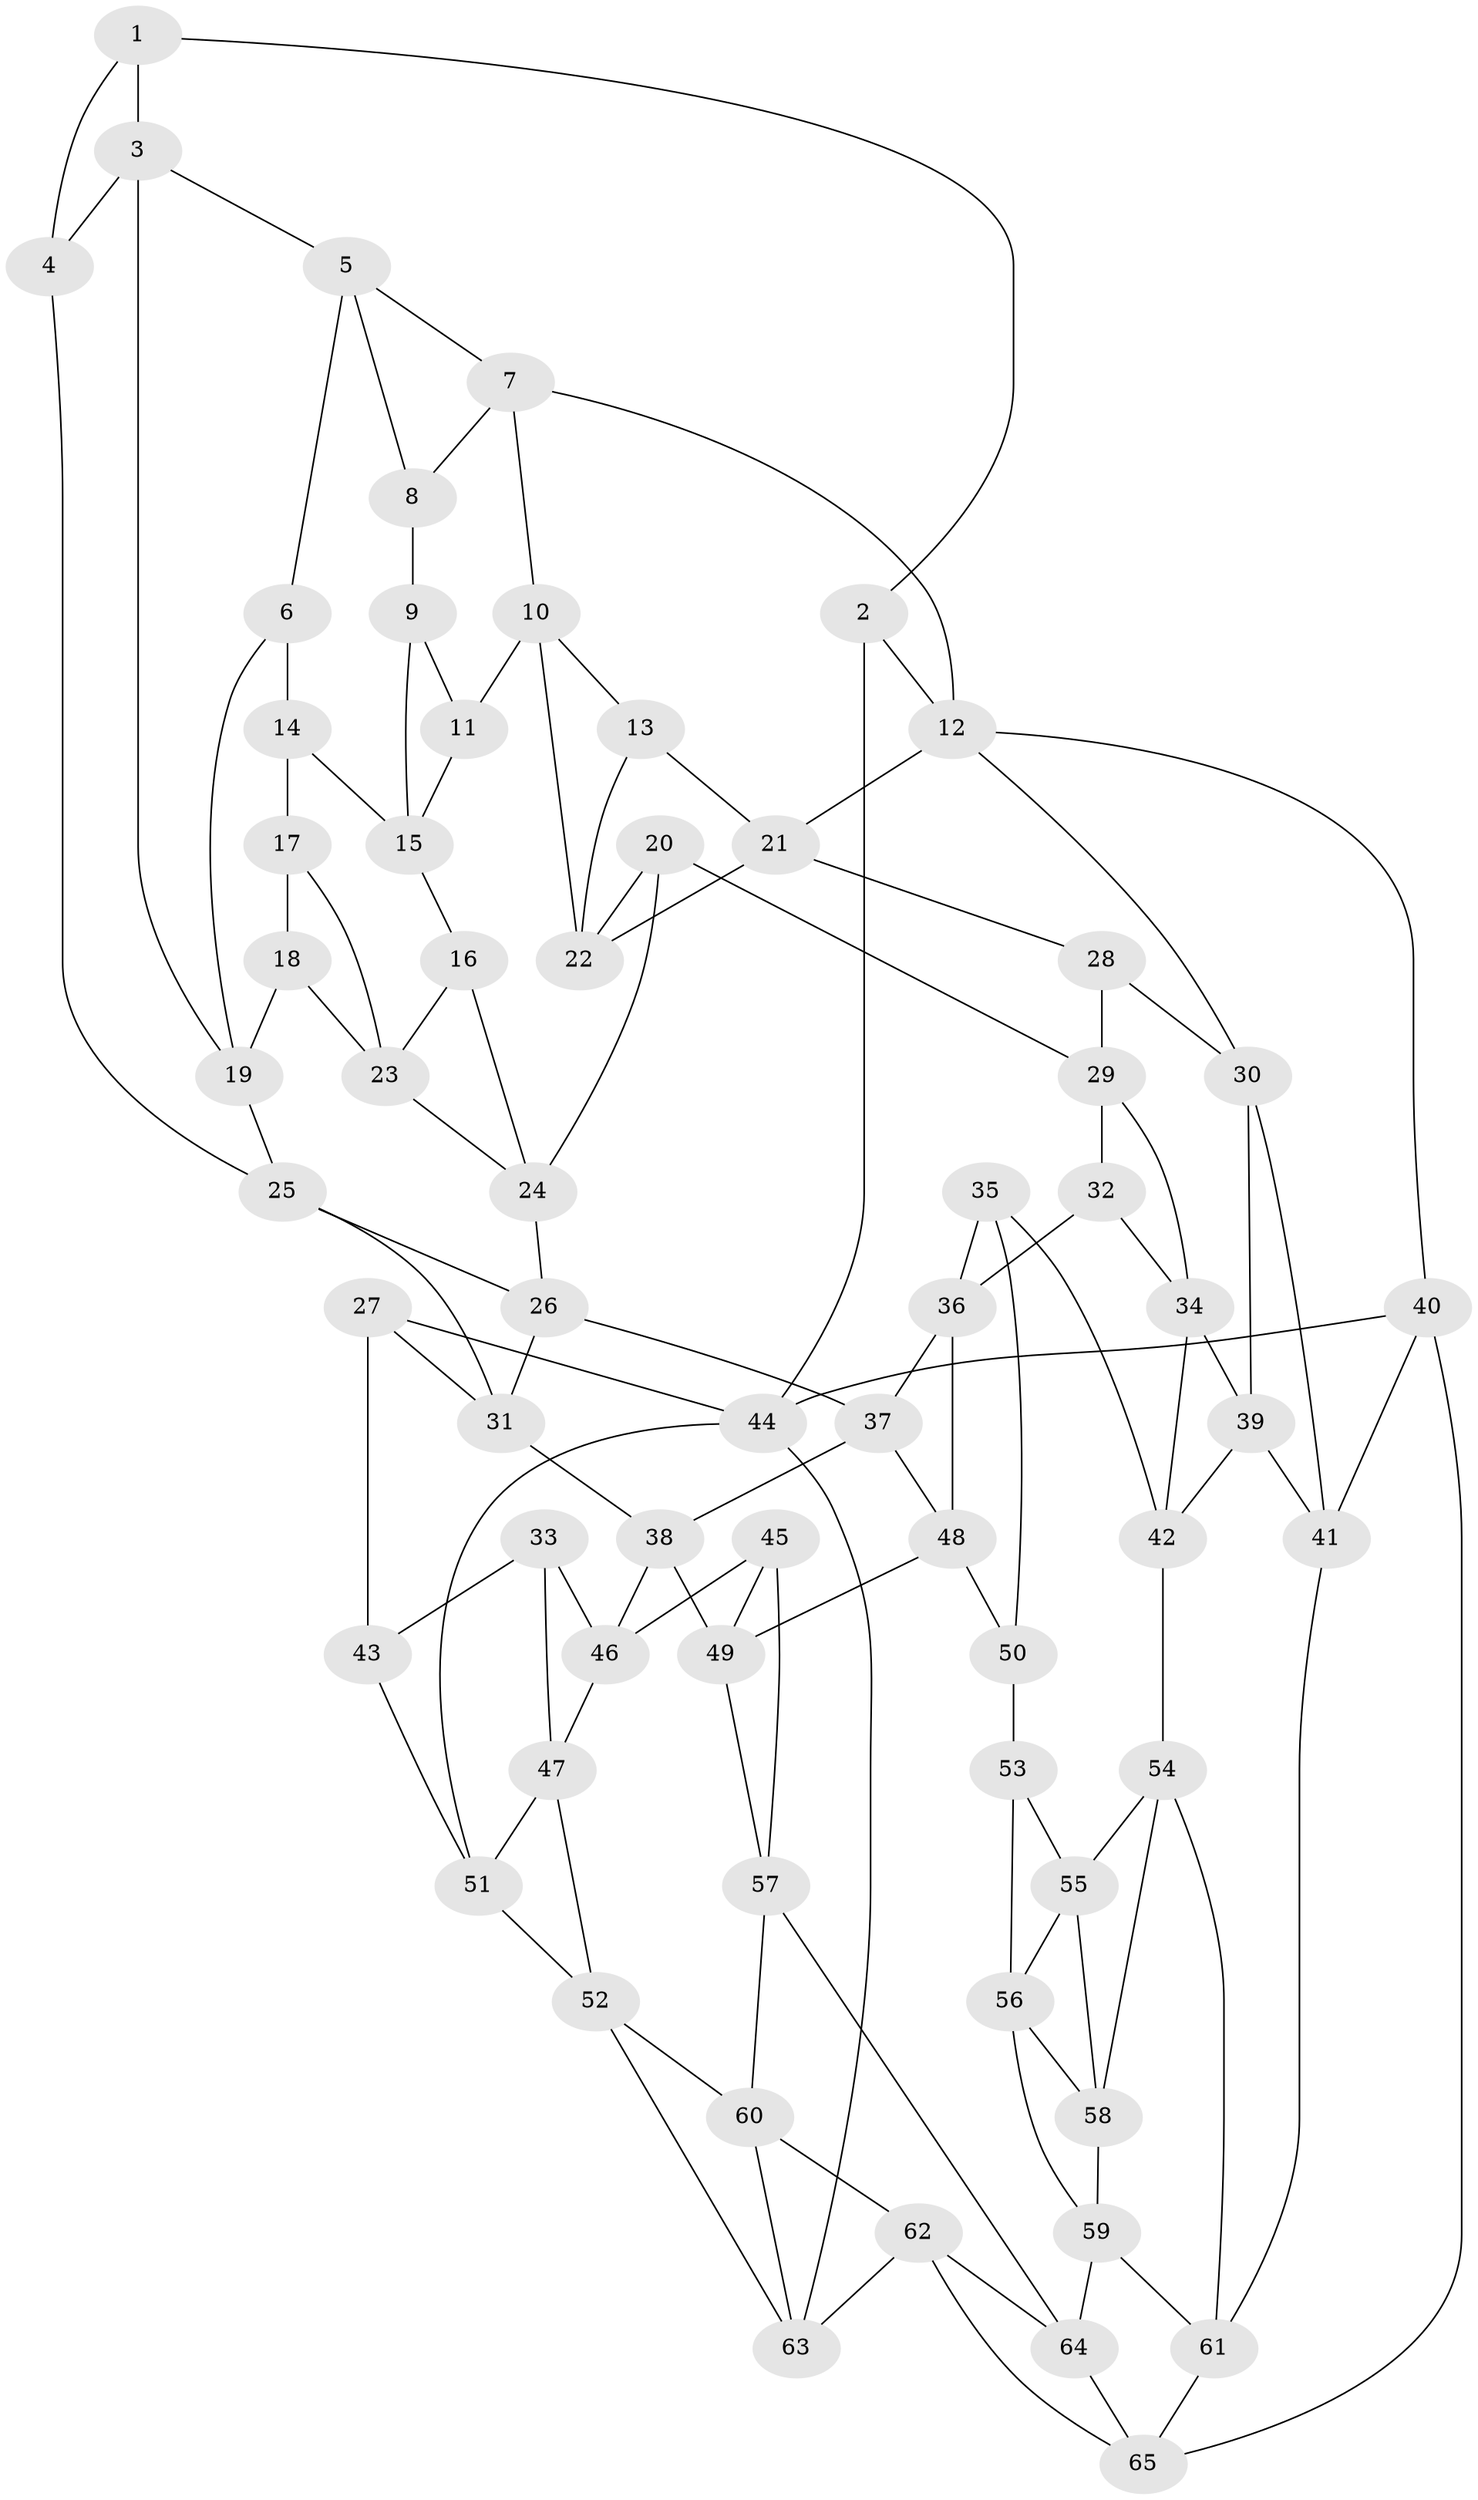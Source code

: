 // original degree distribution, {3: 0.023255813953488372, 4: 0.1937984496124031, 6: 0.18604651162790697, 5: 0.5968992248062015}
// Generated by graph-tools (version 1.1) at 2025/03/03/09/25 03:03:16]
// undirected, 65 vertices, 120 edges
graph export_dot {
graph [start="1"]
  node [color=gray90,style=filled];
  1;
  2;
  3;
  4;
  5;
  6;
  7;
  8;
  9;
  10;
  11;
  12;
  13;
  14;
  15;
  16;
  17;
  18;
  19;
  20;
  21;
  22;
  23;
  24;
  25;
  26;
  27;
  28;
  29;
  30;
  31;
  32;
  33;
  34;
  35;
  36;
  37;
  38;
  39;
  40;
  41;
  42;
  43;
  44;
  45;
  46;
  47;
  48;
  49;
  50;
  51;
  52;
  53;
  54;
  55;
  56;
  57;
  58;
  59;
  60;
  61;
  62;
  63;
  64;
  65;
  1 -- 2 [weight=1.0];
  1 -- 3 [weight=1.0];
  1 -- 4 [weight=1.0];
  2 -- 12 [weight=1.0];
  2 -- 44 [weight=2.0];
  3 -- 4 [weight=1.0];
  3 -- 5 [weight=1.0];
  3 -- 19 [weight=1.0];
  4 -- 25 [weight=1.0];
  5 -- 6 [weight=1.0];
  5 -- 7 [weight=1.0];
  5 -- 8 [weight=1.0];
  6 -- 14 [weight=1.0];
  6 -- 19 [weight=1.0];
  7 -- 8 [weight=1.0];
  7 -- 10 [weight=1.0];
  7 -- 12 [weight=1.0];
  8 -- 9 [weight=1.0];
  9 -- 11 [weight=1.0];
  9 -- 15 [weight=1.0];
  10 -- 11 [weight=1.0];
  10 -- 13 [weight=1.0];
  10 -- 22 [weight=1.0];
  11 -- 15 [weight=1.0];
  12 -- 21 [weight=1.0];
  12 -- 30 [weight=1.0];
  12 -- 40 [weight=1.0];
  13 -- 21 [weight=1.0];
  13 -- 22 [weight=1.0];
  14 -- 15 [weight=1.0];
  14 -- 17 [weight=2.0];
  15 -- 16 [weight=1.0];
  16 -- 23 [weight=1.0];
  16 -- 24 [weight=1.0];
  17 -- 18 [weight=1.0];
  17 -- 23 [weight=1.0];
  18 -- 19 [weight=1.0];
  18 -- 23 [weight=1.0];
  19 -- 25 [weight=1.0];
  20 -- 22 [weight=1.0];
  20 -- 24 [weight=1.0];
  20 -- 29 [weight=1.0];
  21 -- 22 [weight=1.0];
  21 -- 28 [weight=1.0];
  23 -- 24 [weight=1.0];
  24 -- 26 [weight=1.0];
  25 -- 26 [weight=1.0];
  25 -- 31 [weight=1.0];
  26 -- 31 [weight=1.0];
  26 -- 37 [weight=1.0];
  27 -- 31 [weight=1.0];
  27 -- 43 [weight=2.0];
  27 -- 44 [weight=1.0];
  28 -- 29 [weight=1.0];
  28 -- 30 [weight=1.0];
  29 -- 32 [weight=1.0];
  29 -- 34 [weight=1.0];
  30 -- 39 [weight=1.0];
  30 -- 41 [weight=1.0];
  31 -- 38 [weight=1.0];
  32 -- 34 [weight=1.0];
  32 -- 36 [weight=1.0];
  33 -- 43 [weight=1.0];
  33 -- 46 [weight=1.0];
  33 -- 47 [weight=1.0];
  34 -- 39 [weight=1.0];
  34 -- 42 [weight=1.0];
  35 -- 36 [weight=1.0];
  35 -- 42 [weight=1.0];
  35 -- 50 [weight=1.0];
  36 -- 37 [weight=1.0];
  36 -- 48 [weight=1.0];
  37 -- 38 [weight=1.0];
  37 -- 48 [weight=1.0];
  38 -- 46 [weight=1.0];
  38 -- 49 [weight=1.0];
  39 -- 41 [weight=1.0];
  39 -- 42 [weight=1.0];
  40 -- 41 [weight=1.0];
  40 -- 44 [weight=1.0];
  40 -- 65 [weight=1.0];
  41 -- 61 [weight=1.0];
  42 -- 54 [weight=1.0];
  43 -- 51 [weight=1.0];
  44 -- 51 [weight=1.0];
  44 -- 63 [weight=1.0];
  45 -- 46 [weight=1.0];
  45 -- 49 [weight=1.0];
  45 -- 57 [weight=1.0];
  46 -- 47 [weight=1.0];
  47 -- 51 [weight=1.0];
  47 -- 52 [weight=1.0];
  48 -- 49 [weight=1.0];
  48 -- 50 [weight=1.0];
  49 -- 57 [weight=1.0];
  50 -- 53 [weight=2.0];
  51 -- 52 [weight=1.0];
  52 -- 60 [weight=1.0];
  52 -- 63 [weight=1.0];
  53 -- 55 [weight=1.0];
  53 -- 56 [weight=1.0];
  54 -- 55 [weight=1.0];
  54 -- 58 [weight=1.0];
  54 -- 61 [weight=1.0];
  55 -- 56 [weight=1.0];
  55 -- 58 [weight=1.0];
  56 -- 58 [weight=1.0];
  56 -- 59 [weight=1.0];
  57 -- 60 [weight=1.0];
  57 -- 64 [weight=1.0];
  58 -- 59 [weight=1.0];
  59 -- 61 [weight=1.0];
  59 -- 64 [weight=1.0];
  60 -- 62 [weight=1.0];
  60 -- 63 [weight=1.0];
  61 -- 65 [weight=1.0];
  62 -- 63 [weight=1.0];
  62 -- 64 [weight=1.0];
  62 -- 65 [weight=1.0];
  64 -- 65 [weight=1.0];
}
